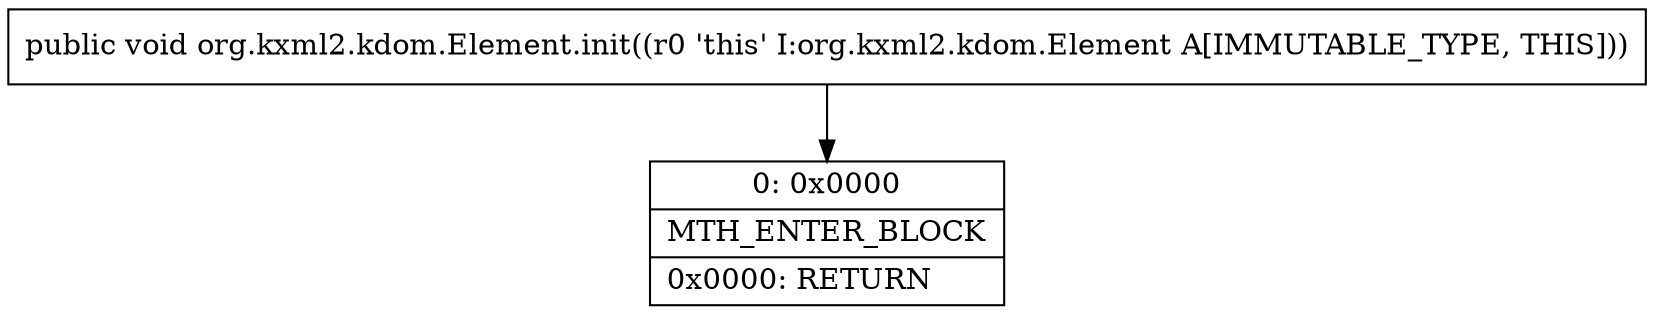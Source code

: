 digraph "CFG fororg.kxml2.kdom.Element.init()V" {
Node_0 [shape=record,label="{0\:\ 0x0000|MTH_ENTER_BLOCK\l|0x0000: RETURN   \l}"];
MethodNode[shape=record,label="{public void org.kxml2.kdom.Element.init((r0 'this' I:org.kxml2.kdom.Element A[IMMUTABLE_TYPE, THIS])) }"];
MethodNode -> Node_0;
}

